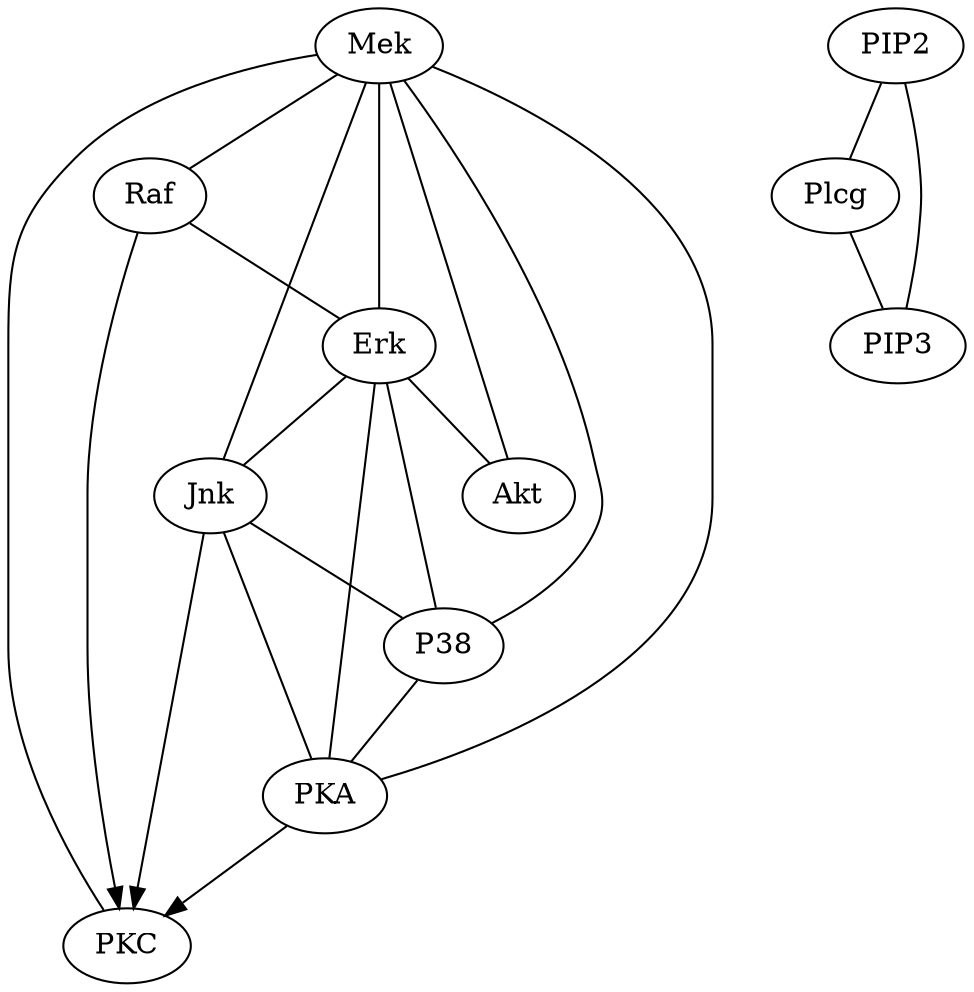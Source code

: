 digraph G {
    "Jnk" -> "PKC";
    "PKA" -> "PKC";
    "Raf" -> "PKC";
    "Mek" -> "PKA" [dir = none];
    "Jnk" -> "PKA" [dir = none];
    "Raf" -> "Erk" [dir = none];
    "Erk" -> "P38" [dir = none];
    "Erk" -> "Jnk" [dir = none];
    "Mek" -> "Jnk" [dir = none];
    "Jnk" -> "P38" [dir = none];
    "Mek" -> "P38" [dir = none];
    "PIP2" -> "Plcg" [dir = none];
    "Erk" -> "Akt" [dir = none];
    "Erk" -> "PKA" [dir = none];
    "Mek" -> "Erk" [dir = none];
    "P38" -> "PKA" [dir = none];
    "Mek" -> "Akt" [dir = none];
    "PIP2" -> "PIP3" [dir = none];
    "Plcg" -> "PIP3" [dir = none];
    "Mek" -> "PKC" [dir = none];
    "Mek" -> "Raf" [dir = none];
}
